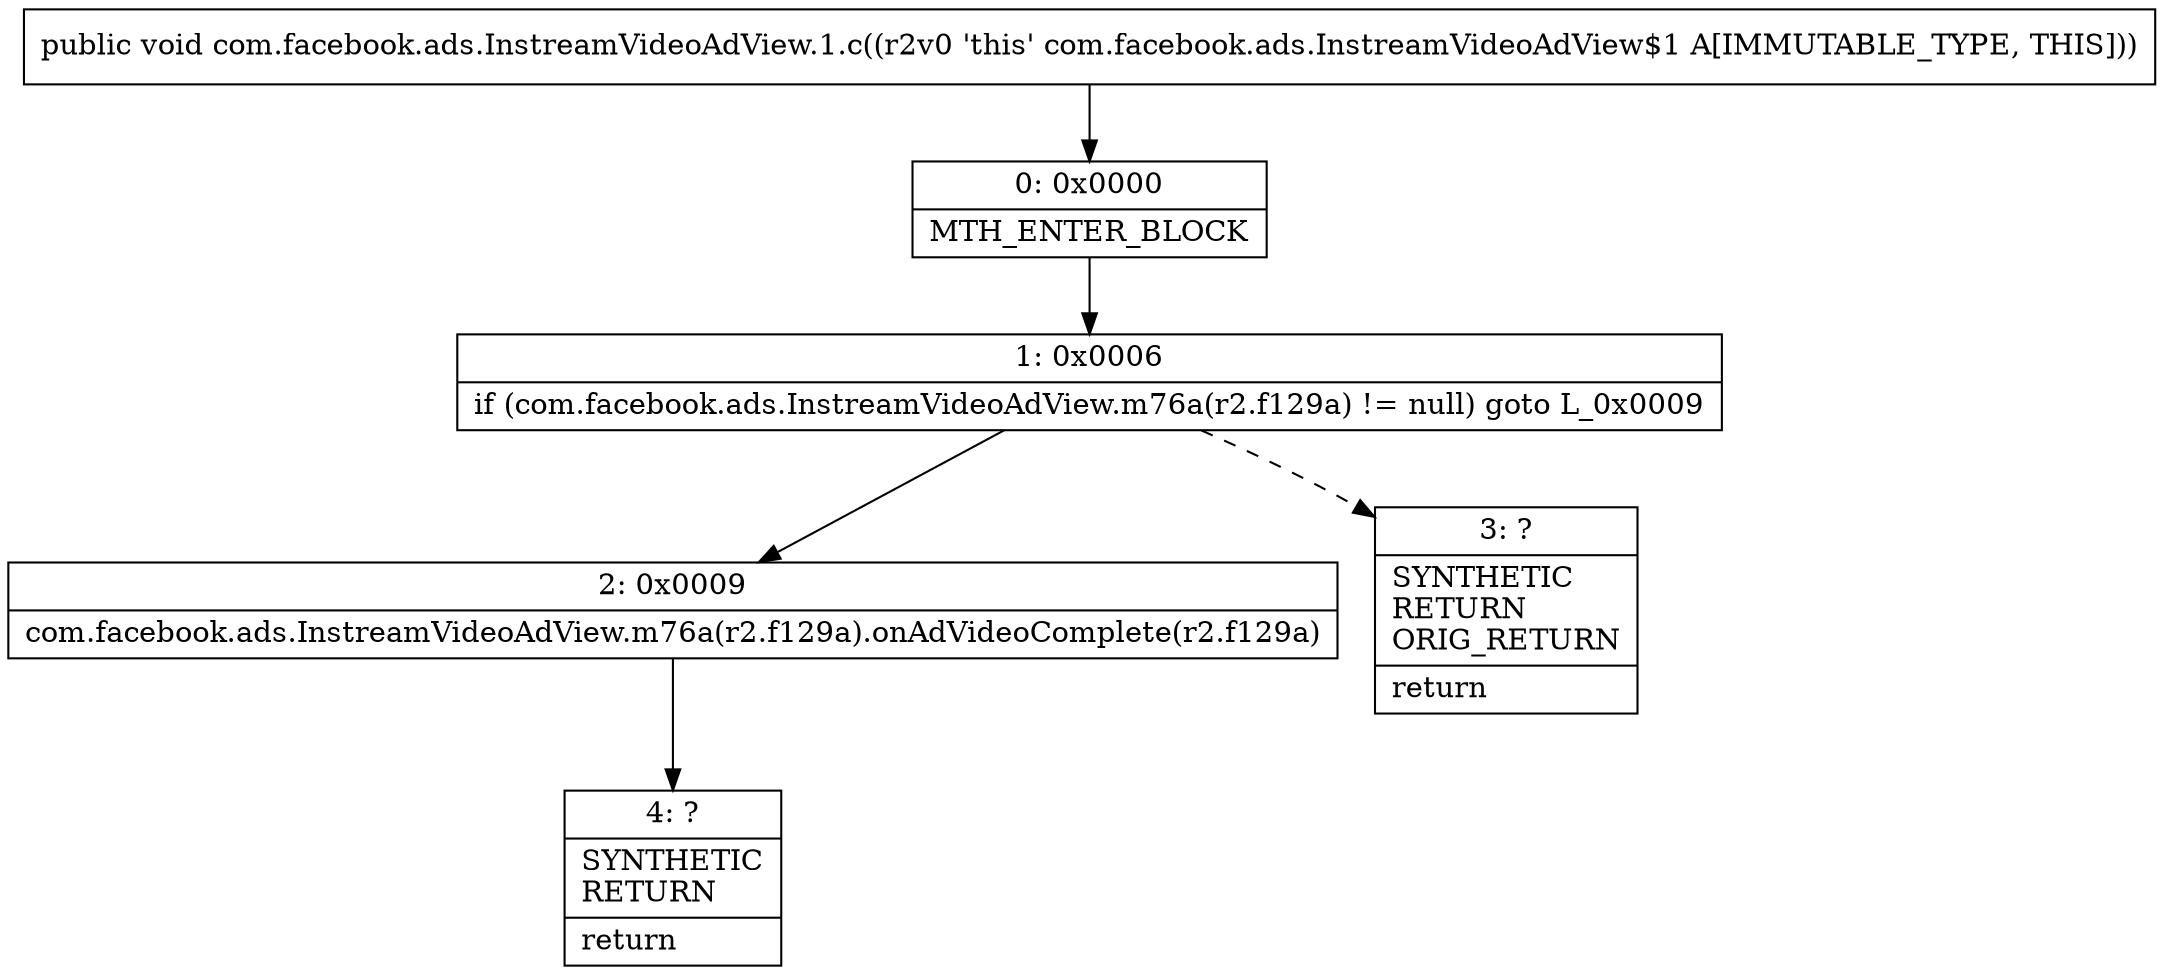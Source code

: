 digraph "CFG forcom.facebook.ads.InstreamVideoAdView.1.c()V" {
Node_0 [shape=record,label="{0\:\ 0x0000|MTH_ENTER_BLOCK\l}"];
Node_1 [shape=record,label="{1\:\ 0x0006|if (com.facebook.ads.InstreamVideoAdView.m76a(r2.f129a) != null) goto L_0x0009\l}"];
Node_2 [shape=record,label="{2\:\ 0x0009|com.facebook.ads.InstreamVideoAdView.m76a(r2.f129a).onAdVideoComplete(r2.f129a)\l}"];
Node_3 [shape=record,label="{3\:\ ?|SYNTHETIC\lRETURN\lORIG_RETURN\l|return\l}"];
Node_4 [shape=record,label="{4\:\ ?|SYNTHETIC\lRETURN\l|return\l}"];
MethodNode[shape=record,label="{public void com.facebook.ads.InstreamVideoAdView.1.c((r2v0 'this' com.facebook.ads.InstreamVideoAdView$1 A[IMMUTABLE_TYPE, THIS])) }"];
MethodNode -> Node_0;
Node_0 -> Node_1;
Node_1 -> Node_2;
Node_1 -> Node_3[style=dashed];
Node_2 -> Node_4;
}

